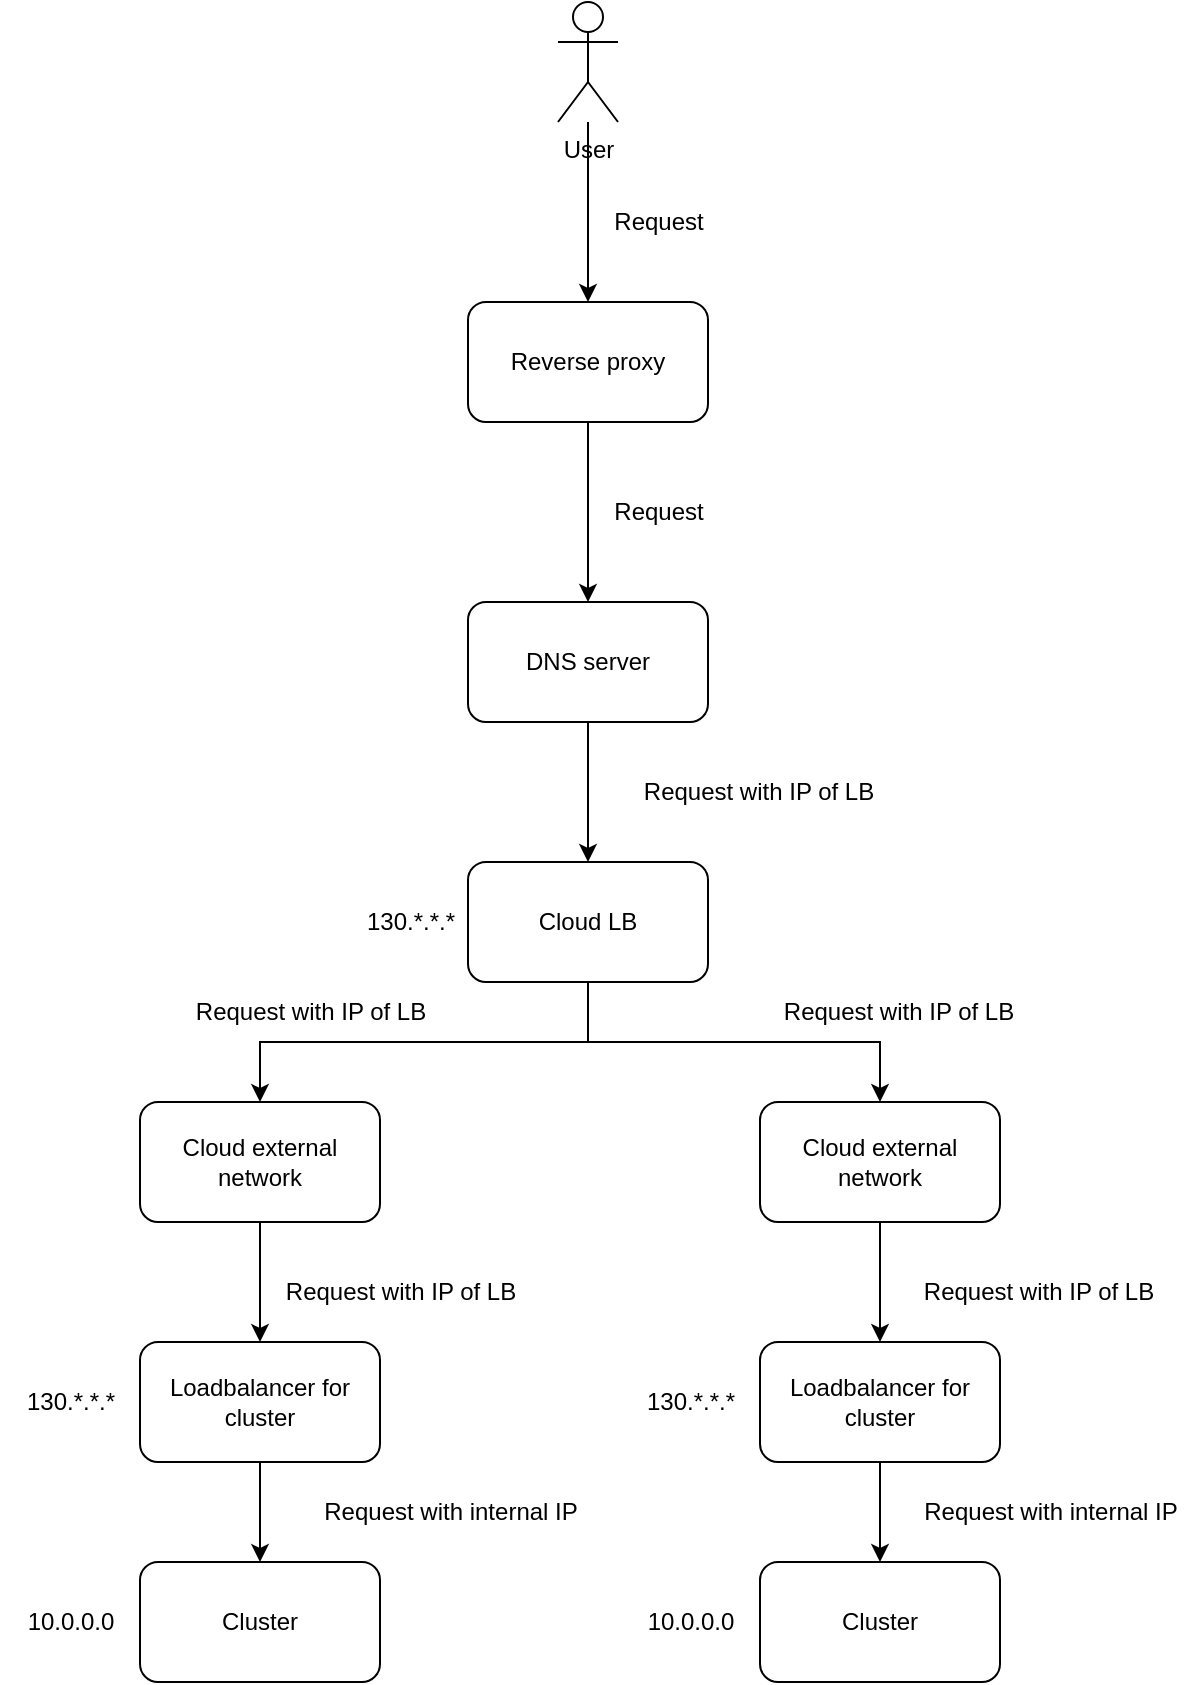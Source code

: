 <mxfile version="20.4.1" type="github"><diagram id="ZuTetxfiJLI7tFuK-2Gu" name="Page-1"><mxGraphModel dx="2062" dy="1122" grid="1" gridSize="10" guides="1" tooltips="1" connect="1" arrows="1" fold="1" page="1" pageScale="1" pageWidth="827" pageHeight="1169" math="0" shadow="0"><root><mxCell id="0"/><mxCell id="1" parent="0"/><mxCell id="ha2Ts0RwN4r7sC0WEmty-6" style="edgeStyle=orthogonalEdgeStyle;rounded=0;orthogonalLoop=1;jettySize=auto;html=1;exitX=0.5;exitY=1;exitDx=0;exitDy=0;" edge="1" parent="1" source="ha2Ts0RwN4r7sC0WEmty-1" target="ha2Ts0RwN4r7sC0WEmty-5"><mxGeometry relative="1" as="geometry"/></mxCell><mxCell id="ha2Ts0RwN4r7sC0WEmty-1" value="Reverse proxy" style="rounded=1;whiteSpace=wrap;html=1;" vertex="1" parent="1"><mxGeometry x="354" y="320" width="120" height="60" as="geometry"/></mxCell><mxCell id="ha2Ts0RwN4r7sC0WEmty-3" style="edgeStyle=orthogonalEdgeStyle;rounded=0;orthogonalLoop=1;jettySize=auto;html=1;" edge="1" parent="1" source="ha2Ts0RwN4r7sC0WEmty-2" target="ha2Ts0RwN4r7sC0WEmty-1"><mxGeometry relative="1" as="geometry"/></mxCell><mxCell id="ha2Ts0RwN4r7sC0WEmty-2" value="User" style="shape=umlActor;verticalLabelPosition=bottom;verticalAlign=top;html=1;outlineConnect=0;" vertex="1" parent="1"><mxGeometry x="399" y="170" width="30" height="60" as="geometry"/></mxCell><mxCell id="ha2Ts0RwN4r7sC0WEmty-4" value="Request" style="text;html=1;align=center;verticalAlign=middle;resizable=0;points=[];autosize=1;strokeColor=none;fillColor=none;" vertex="1" parent="1"><mxGeometry x="414" y="265" width="70" height="30" as="geometry"/></mxCell><mxCell id="ha2Ts0RwN4r7sC0WEmty-9" style="edgeStyle=orthogonalEdgeStyle;rounded=0;orthogonalLoop=1;jettySize=auto;html=1;exitX=0.5;exitY=1;exitDx=0;exitDy=0;" edge="1" parent="1" source="ha2Ts0RwN4r7sC0WEmty-5" target="ha2Ts0RwN4r7sC0WEmty-8"><mxGeometry relative="1" as="geometry"/></mxCell><mxCell id="ha2Ts0RwN4r7sC0WEmty-5" value="DNS server" style="rounded=1;whiteSpace=wrap;html=1;" vertex="1" parent="1"><mxGeometry x="354" y="470" width="120" height="60" as="geometry"/></mxCell><mxCell id="ha2Ts0RwN4r7sC0WEmty-7" value="Request" style="text;html=1;align=center;verticalAlign=middle;resizable=0;points=[];autosize=1;strokeColor=none;fillColor=none;" vertex="1" parent="1"><mxGeometry x="414" y="410" width="70" height="30" as="geometry"/></mxCell><mxCell id="ha2Ts0RwN4r7sC0WEmty-13" style="edgeStyle=orthogonalEdgeStyle;rounded=0;orthogonalLoop=1;jettySize=auto;html=1;exitX=0.5;exitY=1;exitDx=0;exitDy=0;" edge="1" parent="1" source="ha2Ts0RwN4r7sC0WEmty-8" target="ha2Ts0RwN4r7sC0WEmty-11"><mxGeometry relative="1" as="geometry"/></mxCell><mxCell id="ha2Ts0RwN4r7sC0WEmty-14" style="edgeStyle=orthogonalEdgeStyle;rounded=0;orthogonalLoop=1;jettySize=auto;html=1;exitX=0.5;exitY=1;exitDx=0;exitDy=0;" edge="1" parent="1" source="ha2Ts0RwN4r7sC0WEmty-8" target="ha2Ts0RwN4r7sC0WEmty-12"><mxGeometry relative="1" as="geometry"/></mxCell><mxCell id="ha2Ts0RwN4r7sC0WEmty-8" value="Cloud LB" style="rounded=1;whiteSpace=wrap;html=1;" vertex="1" parent="1"><mxGeometry x="354" y="600" width="120" height="60" as="geometry"/></mxCell><mxCell id="ha2Ts0RwN4r7sC0WEmty-10" value="Request with IP of LB" style="text;html=1;align=center;verticalAlign=middle;resizable=0;points=[];autosize=1;strokeColor=none;fillColor=none;" vertex="1" parent="1"><mxGeometry x="429" y="550" width="140" height="30" as="geometry"/></mxCell><mxCell id="ha2Ts0RwN4r7sC0WEmty-20" style="edgeStyle=orthogonalEdgeStyle;rounded=0;orthogonalLoop=1;jettySize=auto;html=1;exitX=0.5;exitY=1;exitDx=0;exitDy=0;" edge="1" parent="1" source="ha2Ts0RwN4r7sC0WEmty-11" target="ha2Ts0RwN4r7sC0WEmty-17"><mxGeometry relative="1" as="geometry"/></mxCell><mxCell id="ha2Ts0RwN4r7sC0WEmty-11" value="Cloud external network" style="rounded=1;whiteSpace=wrap;html=1;" vertex="1" parent="1"><mxGeometry x="190" y="720" width="120" height="60" as="geometry"/></mxCell><mxCell id="ha2Ts0RwN4r7sC0WEmty-19" style="edgeStyle=orthogonalEdgeStyle;rounded=0;orthogonalLoop=1;jettySize=auto;html=1;exitX=0.5;exitY=1;exitDx=0;exitDy=0;" edge="1" parent="1" source="ha2Ts0RwN4r7sC0WEmty-12" target="ha2Ts0RwN4r7sC0WEmty-18"><mxGeometry relative="1" as="geometry"/></mxCell><mxCell id="ha2Ts0RwN4r7sC0WEmty-12" value="Cloud external network" style="rounded=1;whiteSpace=wrap;html=1;" vertex="1" parent="1"><mxGeometry x="500" y="720" width="120" height="60" as="geometry"/></mxCell><mxCell id="ha2Ts0RwN4r7sC0WEmty-15" value="Request with IP of LB" style="text;html=1;align=center;verticalAlign=middle;resizable=0;points=[];autosize=1;strokeColor=none;fillColor=none;" vertex="1" parent="1"><mxGeometry x="499" y="660" width="140" height="30" as="geometry"/></mxCell><mxCell id="ha2Ts0RwN4r7sC0WEmty-16" value="Request with IP of LB" style="text;html=1;align=center;verticalAlign=middle;resizable=0;points=[];autosize=1;strokeColor=none;fillColor=none;" vertex="1" parent="1"><mxGeometry x="205" y="660" width="140" height="30" as="geometry"/></mxCell><mxCell id="ha2Ts0RwN4r7sC0WEmty-24" style="edgeStyle=orthogonalEdgeStyle;rounded=0;orthogonalLoop=1;jettySize=auto;html=1;exitX=0.5;exitY=1;exitDx=0;exitDy=0;" edge="1" parent="1" source="ha2Ts0RwN4r7sC0WEmty-17" target="ha2Ts0RwN4r7sC0WEmty-22"><mxGeometry relative="1" as="geometry"/></mxCell><mxCell id="ha2Ts0RwN4r7sC0WEmty-17" value="Loadbalancer for cluster" style="rounded=1;whiteSpace=wrap;html=1;" vertex="1" parent="1"><mxGeometry x="190" y="840" width="120" height="60" as="geometry"/></mxCell><mxCell id="ha2Ts0RwN4r7sC0WEmty-26" style="edgeStyle=orthogonalEdgeStyle;rounded=0;orthogonalLoop=1;jettySize=auto;html=1;exitX=0.5;exitY=1;exitDx=0;exitDy=0;" edge="1" parent="1" source="ha2Ts0RwN4r7sC0WEmty-18" target="ha2Ts0RwN4r7sC0WEmty-25"><mxGeometry relative="1" as="geometry"/></mxCell><mxCell id="ha2Ts0RwN4r7sC0WEmty-18" value="Loadbalancer for cluster" style="rounded=1;whiteSpace=wrap;html=1;" vertex="1" parent="1"><mxGeometry x="500" y="840" width="120" height="60" as="geometry"/></mxCell><mxCell id="ha2Ts0RwN4r7sC0WEmty-22" value="Cluster" style="rounded=1;whiteSpace=wrap;html=1;" vertex="1" parent="1"><mxGeometry x="190" y="950" width="120" height="60" as="geometry"/></mxCell><mxCell id="ha2Ts0RwN4r7sC0WEmty-23" value="Request with internal IP" style="text;html=1;align=center;verticalAlign=middle;resizable=0;points=[];autosize=1;strokeColor=none;fillColor=none;" vertex="1" parent="1"><mxGeometry x="270" y="910" width="150" height="30" as="geometry"/></mxCell><mxCell id="ha2Ts0RwN4r7sC0WEmty-25" value="Cluster" style="rounded=1;whiteSpace=wrap;html=1;" vertex="1" parent="1"><mxGeometry x="500" y="950" width="120" height="60" as="geometry"/></mxCell><mxCell id="ha2Ts0RwN4r7sC0WEmty-27" value="Request with internal IP" style="text;html=1;align=center;verticalAlign=middle;resizable=0;points=[];autosize=1;strokeColor=none;fillColor=none;" vertex="1" parent="1"><mxGeometry x="570" y="910" width="150" height="30" as="geometry"/></mxCell><mxCell id="ha2Ts0RwN4r7sC0WEmty-28" value="Request with IP of LB" style="text;html=1;align=center;verticalAlign=middle;resizable=0;points=[];autosize=1;strokeColor=none;fillColor=none;" vertex="1" parent="1"><mxGeometry x="569" y="800" width="140" height="30" as="geometry"/></mxCell><mxCell id="ha2Ts0RwN4r7sC0WEmty-29" value="Request with IP of LB" style="text;html=1;align=center;verticalAlign=middle;resizable=0;points=[];autosize=1;strokeColor=none;fillColor=none;" vertex="1" parent="1"><mxGeometry x="250" y="800" width="140" height="30" as="geometry"/></mxCell><mxCell id="ha2Ts0RwN4r7sC0WEmty-30" value="130.*.*.*" style="text;html=1;align=center;verticalAlign=middle;resizable=0;points=[];autosize=1;strokeColor=none;fillColor=none;" vertex="1" parent="1"><mxGeometry x="120" y="855" width="70" height="30" as="geometry"/></mxCell><mxCell id="ha2Ts0RwN4r7sC0WEmty-31" value="130.*.*.*" style="text;html=1;align=center;verticalAlign=middle;resizable=0;points=[];autosize=1;strokeColor=none;fillColor=none;" vertex="1" parent="1"><mxGeometry x="430" y="855" width="70" height="30" as="geometry"/></mxCell><mxCell id="ha2Ts0RwN4r7sC0WEmty-32" value="130.*.*.*" style="text;html=1;align=center;verticalAlign=middle;resizable=0;points=[];autosize=1;strokeColor=none;fillColor=none;" vertex="1" parent="1"><mxGeometry x="290" y="615" width="70" height="30" as="geometry"/></mxCell><mxCell id="ha2Ts0RwN4r7sC0WEmty-33" value="10.0.0.0" style="text;html=1;align=center;verticalAlign=middle;resizable=0;points=[];autosize=1;strokeColor=none;fillColor=none;" vertex="1" parent="1"><mxGeometry x="120" y="965" width="70" height="30" as="geometry"/></mxCell><mxCell id="ha2Ts0RwN4r7sC0WEmty-34" value="10.0.0.0" style="text;html=1;align=center;verticalAlign=middle;resizable=0;points=[];autosize=1;strokeColor=none;fillColor=none;" vertex="1" parent="1"><mxGeometry x="430" y="965" width="70" height="30" as="geometry"/></mxCell></root></mxGraphModel></diagram></mxfile>